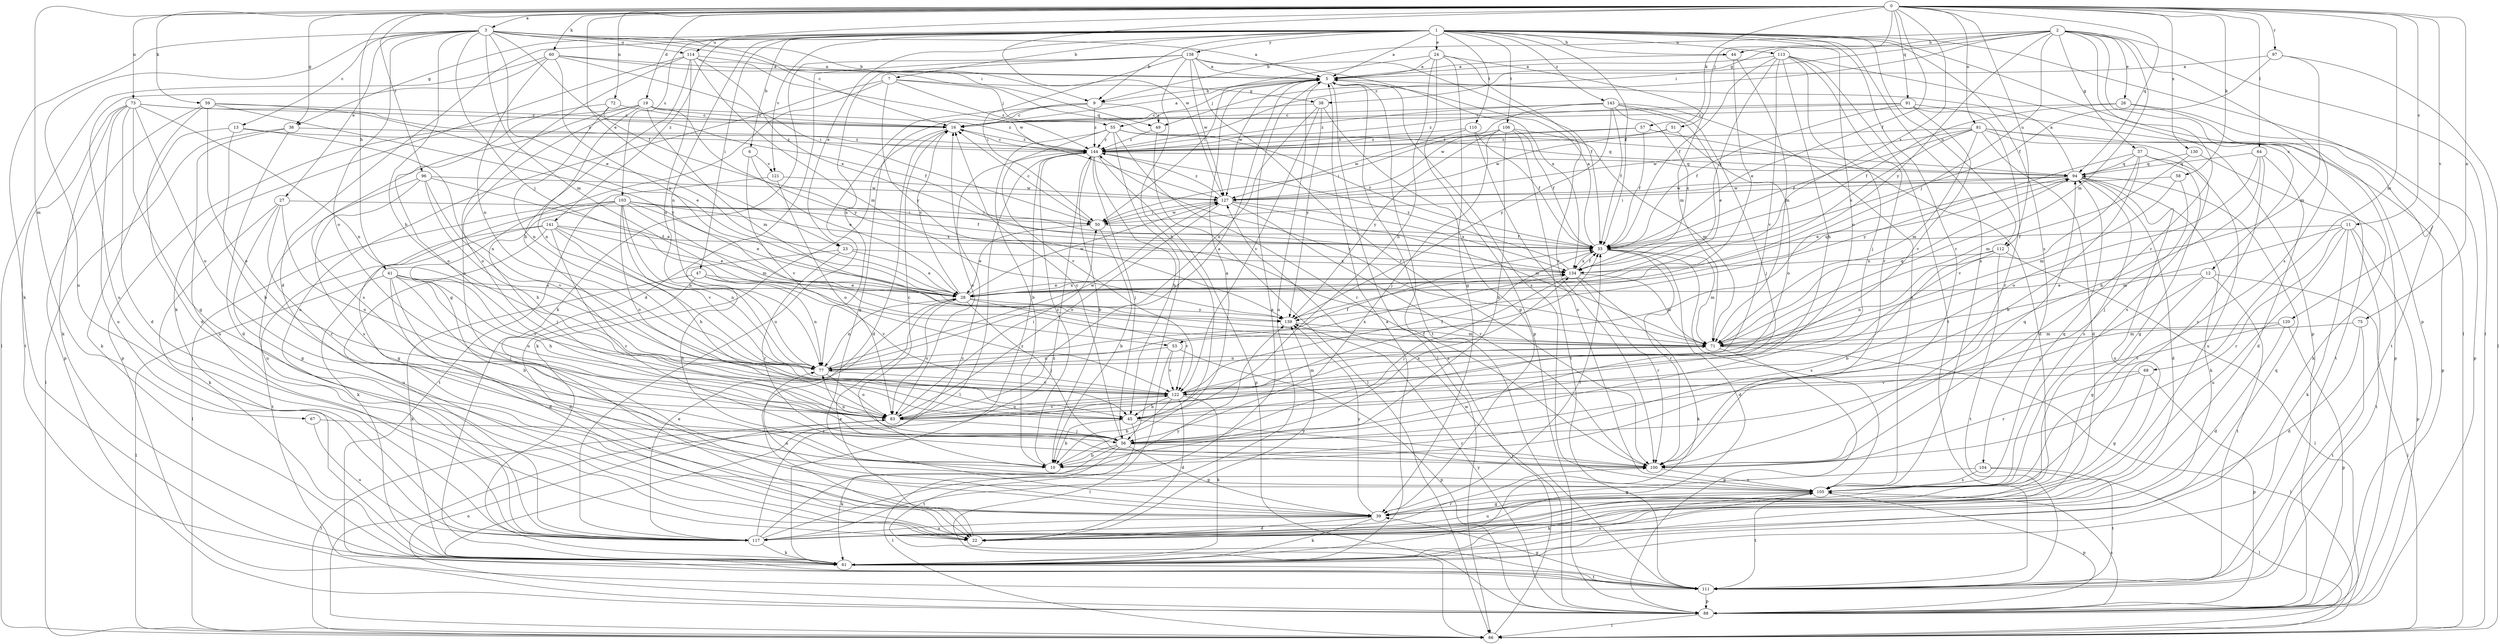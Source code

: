 strict digraph  {
0;
1;
2;
3;
5;
6;
7;
9;
10;
11;
12;
13;
16;
19;
22;
23;
24;
26;
27;
28;
33;
36;
37;
38;
39;
41;
44;
45;
47;
49;
50;
51;
53;
55;
56;
57;
58;
59;
60;
61;
64;
66;
67;
68;
71;
72;
73;
75;
77;
81;
83;
88;
91;
94;
96;
97;
100;
103;
104;
105;
106;
110;
111;
112;
113;
114;
117;
120;
121;
122;
127;
130;
134;
138;
139;
141;
143;
144;
0 -> 3  [label=a];
0 -> 11  [label=c];
0 -> 19  [label=d];
0 -> 23  [label=e];
0 -> 33  [label=f];
0 -> 36  [label=g];
0 -> 41  [label=h];
0 -> 51  [label=j];
0 -> 57  [label=k];
0 -> 58  [label=k];
0 -> 59  [label=k];
0 -> 60  [label=k];
0 -> 64  [label=l];
0 -> 67  [label=m];
0 -> 68  [label=m];
0 -> 72  [label=n];
0 -> 73  [label=n];
0 -> 75  [label=n];
0 -> 81  [label=o];
0 -> 91  [label=q];
0 -> 94  [label=q];
0 -> 96  [label=r];
0 -> 97  [label=r];
0 -> 103  [label=s];
0 -> 112  [label=u];
0 -> 120  [label=v];
0 -> 127  [label=w];
0 -> 130  [label=x];
0 -> 134  [label=x];
1 -> 5  [label=a];
1 -> 6  [label=b];
1 -> 7  [label=b];
1 -> 9  [label=b];
1 -> 22  [label=d];
1 -> 23  [label=e];
1 -> 24  [label=e];
1 -> 33  [label=f];
1 -> 36  [label=g];
1 -> 44  [label=h];
1 -> 47  [label=i];
1 -> 66  [label=l];
1 -> 77  [label=n];
1 -> 83  [label=o];
1 -> 88  [label=p];
1 -> 100  [label=r];
1 -> 104  [label=s];
1 -> 105  [label=s];
1 -> 106  [label=t];
1 -> 110  [label=t];
1 -> 112  [label=u];
1 -> 113  [label=u];
1 -> 114  [label=u];
1 -> 121  [label=v];
1 -> 138  [label=y];
1 -> 141  [label=z];
1 -> 143  [label=z];
2 -> 9  [label=b];
2 -> 12  [label=c];
2 -> 26  [label=e];
2 -> 37  [label=g];
2 -> 38  [label=g];
2 -> 44  [label=h];
2 -> 49  [label=i];
2 -> 53  [label=j];
2 -> 66  [label=l];
2 -> 71  [label=m];
2 -> 100  [label=r];
2 -> 105  [label=s];
2 -> 139  [label=y];
2 -> 144  [label=z];
3 -> 5  [label=a];
3 -> 9  [label=b];
3 -> 13  [label=c];
3 -> 16  [label=c];
3 -> 27  [label=e];
3 -> 28  [label=e];
3 -> 33  [label=f];
3 -> 45  [label=h];
3 -> 49  [label=i];
3 -> 53  [label=j];
3 -> 61  [label=k];
3 -> 71  [label=m];
3 -> 83  [label=o];
3 -> 114  [label=u];
3 -> 117  [label=u];
5 -> 9  [label=b];
5 -> 55  [label=j];
5 -> 66  [label=l];
5 -> 105  [label=s];
5 -> 111  [label=t];
5 -> 117  [label=u];
5 -> 127  [label=w];
6 -> 28  [label=e];
6 -> 121  [label=v];
6 -> 122  [label=v];
7 -> 38  [label=g];
7 -> 39  [label=g];
7 -> 55  [label=j];
7 -> 117  [label=u];
7 -> 139  [label=y];
7 -> 144  [label=z];
9 -> 16  [label=c];
9 -> 39  [label=g];
9 -> 49  [label=i];
9 -> 117  [label=u];
9 -> 144  [label=z];
10 -> 5  [label=a];
10 -> 16  [label=c];
10 -> 144  [label=z];
11 -> 33  [label=f];
11 -> 61  [label=k];
11 -> 71  [label=m];
11 -> 88  [label=p];
11 -> 100  [label=r];
11 -> 111  [label=t];
11 -> 117  [label=u];
12 -> 28  [label=e];
12 -> 39  [label=g];
12 -> 56  [label=j];
12 -> 66  [label=l];
12 -> 111  [label=t];
13 -> 10  [label=b];
13 -> 61  [label=k];
13 -> 77  [label=n];
13 -> 144  [label=z];
16 -> 5  [label=a];
16 -> 22  [label=d];
16 -> 61  [label=k];
16 -> 144  [label=z];
19 -> 16  [label=c];
19 -> 71  [label=m];
19 -> 77  [label=n];
19 -> 83  [label=o];
19 -> 88  [label=p];
19 -> 105  [label=s];
19 -> 139  [label=y];
19 -> 144  [label=z];
22 -> 28  [label=e];
22 -> 139  [label=y];
23 -> 10  [label=b];
23 -> 28  [label=e];
23 -> 100  [label=r];
23 -> 134  [label=x];
24 -> 5  [label=a];
24 -> 39  [label=g];
24 -> 45  [label=h];
24 -> 50  [label=i];
24 -> 71  [label=m];
24 -> 88  [label=p];
24 -> 100  [label=r];
26 -> 16  [label=c];
26 -> 33  [label=f];
26 -> 88  [label=p];
26 -> 111  [label=t];
27 -> 39  [label=g];
27 -> 50  [label=i];
27 -> 61  [label=k];
27 -> 83  [label=o];
27 -> 100  [label=r];
28 -> 16  [label=c];
28 -> 56  [label=j];
28 -> 77  [label=n];
28 -> 83  [label=o];
28 -> 94  [label=q];
28 -> 122  [label=v];
28 -> 127  [label=w];
28 -> 134  [label=x];
28 -> 139  [label=y];
33 -> 5  [label=a];
33 -> 22  [label=d];
33 -> 71  [label=m];
33 -> 100  [label=r];
33 -> 105  [label=s];
33 -> 134  [label=x];
36 -> 22  [label=d];
36 -> 66  [label=l];
36 -> 117  [label=u];
36 -> 144  [label=z];
37 -> 10  [label=b];
37 -> 39  [label=g];
37 -> 94  [label=q];
37 -> 117  [label=u];
37 -> 122  [label=v];
37 -> 139  [label=y];
38 -> 16  [label=c];
38 -> 39  [label=g];
38 -> 77  [label=n];
38 -> 122  [label=v];
38 -> 139  [label=y];
39 -> 22  [label=d];
39 -> 33  [label=f];
39 -> 61  [label=k];
39 -> 77  [label=n];
39 -> 117  [label=u];
39 -> 139  [label=y];
41 -> 10  [label=b];
41 -> 22  [label=d];
41 -> 28  [label=e];
41 -> 45  [label=h];
41 -> 56  [label=j];
41 -> 66  [label=l];
41 -> 83  [label=o];
41 -> 122  [label=v];
44 -> 5  [label=a];
44 -> 28  [label=e];
44 -> 71  [label=m];
45 -> 10  [label=b];
45 -> 100  [label=r];
45 -> 111  [label=t];
47 -> 22  [label=d];
47 -> 28  [label=e];
47 -> 61  [label=k];
47 -> 77  [label=n];
47 -> 122  [label=v];
49 -> 66  [label=l];
49 -> 144  [label=z];
50 -> 10  [label=b];
50 -> 16  [label=c];
50 -> 28  [label=e];
50 -> 33  [label=f];
50 -> 127  [label=w];
51 -> 83  [label=o];
51 -> 127  [label=w];
51 -> 144  [label=z];
53 -> 66  [label=l];
53 -> 77  [label=n];
53 -> 88  [label=p];
53 -> 122  [label=v];
55 -> 10  [label=b];
55 -> 33  [label=f];
55 -> 56  [label=j];
55 -> 94  [label=q];
55 -> 100  [label=r];
55 -> 122  [label=v];
55 -> 144  [label=z];
56 -> 10  [label=b];
56 -> 16  [label=c];
56 -> 39  [label=g];
56 -> 61  [label=k];
56 -> 66  [label=l];
56 -> 77  [label=n];
56 -> 100  [label=r];
56 -> 134  [label=x];
57 -> 22  [label=d];
57 -> 33  [label=f];
57 -> 50  [label=i];
57 -> 144  [label=z];
58 -> 56  [label=j];
58 -> 71  [label=m];
58 -> 127  [label=w];
59 -> 16  [label=c];
59 -> 22  [label=d];
59 -> 28  [label=e];
59 -> 83  [label=o];
59 -> 88  [label=p];
59 -> 139  [label=y];
60 -> 5  [label=a];
60 -> 50  [label=i];
60 -> 66  [label=l];
60 -> 77  [label=n];
60 -> 94  [label=q];
60 -> 117  [label=u];
60 -> 139  [label=y];
61 -> 5  [label=a];
61 -> 94  [label=q];
61 -> 105  [label=s];
61 -> 111  [label=t];
61 -> 144  [label=z];
64 -> 22  [label=d];
64 -> 45  [label=h];
64 -> 83  [label=o];
64 -> 94  [label=q];
64 -> 105  [label=s];
66 -> 5  [label=a];
67 -> 56  [label=j];
67 -> 117  [label=u];
68 -> 39  [label=g];
68 -> 88  [label=p];
68 -> 100  [label=r];
68 -> 122  [label=v];
71 -> 66  [label=l];
71 -> 77  [label=n];
71 -> 88  [label=p];
71 -> 94  [label=q];
71 -> 144  [label=z];
72 -> 16  [label=c];
72 -> 33  [label=f];
72 -> 77  [label=n];
72 -> 83  [label=o];
73 -> 16  [label=c];
73 -> 22  [label=d];
73 -> 39  [label=g];
73 -> 61  [label=k];
73 -> 77  [label=n];
73 -> 83  [label=o];
73 -> 111  [label=t];
73 -> 117  [label=u];
73 -> 144  [label=z];
75 -> 22  [label=d];
75 -> 71  [label=m];
75 -> 111  [label=t];
77 -> 33  [label=f];
77 -> 83  [label=o];
77 -> 122  [label=v];
77 -> 127  [label=w];
77 -> 134  [label=x];
81 -> 22  [label=d];
81 -> 33  [label=f];
81 -> 71  [label=m];
81 -> 88  [label=p];
81 -> 105  [label=s];
81 -> 111  [label=t];
81 -> 127  [label=w];
81 -> 134  [label=x];
81 -> 144  [label=z];
83 -> 5  [label=a];
83 -> 33  [label=f];
83 -> 50  [label=i];
83 -> 56  [label=j];
83 -> 66  [label=l];
83 -> 122  [label=v];
88 -> 66  [label=l];
88 -> 83  [label=o];
88 -> 105  [label=s];
88 -> 127  [label=w];
88 -> 139  [label=y];
91 -> 16  [label=c];
91 -> 33  [label=f];
91 -> 88  [label=p];
91 -> 100  [label=r];
91 -> 122  [label=v];
91 -> 144  [label=z];
94 -> 5  [label=a];
94 -> 22  [label=d];
94 -> 28  [label=e];
94 -> 50  [label=i];
94 -> 61  [label=k];
94 -> 105  [label=s];
94 -> 117  [label=u];
94 -> 127  [label=w];
96 -> 28  [label=e];
96 -> 45  [label=h];
96 -> 105  [label=s];
96 -> 117  [label=u];
96 -> 122  [label=v];
96 -> 127  [label=w];
97 -> 5  [label=a];
97 -> 33  [label=f];
97 -> 66  [label=l];
97 -> 71  [label=m];
100 -> 94  [label=q];
100 -> 105  [label=s];
103 -> 28  [label=e];
103 -> 33  [label=f];
103 -> 39  [label=g];
103 -> 50  [label=i];
103 -> 56  [label=j];
103 -> 66  [label=l];
103 -> 71  [label=m];
103 -> 77  [label=n];
103 -> 83  [label=o];
103 -> 122  [label=v];
103 -> 134  [label=x];
104 -> 39  [label=g];
104 -> 66  [label=l];
104 -> 105  [label=s];
104 -> 111  [label=t];
105 -> 39  [label=g];
105 -> 61  [label=k];
105 -> 88  [label=p];
105 -> 94  [label=q];
105 -> 111  [label=t];
105 -> 117  [label=u];
106 -> 10  [label=b];
106 -> 33  [label=f];
106 -> 56  [label=j];
106 -> 71  [label=m];
106 -> 111  [label=t];
106 -> 139  [label=y];
106 -> 144  [label=z];
110 -> 33  [label=f];
110 -> 105  [label=s];
110 -> 127  [label=w];
110 -> 144  [label=z];
111 -> 16  [label=c];
111 -> 39  [label=g];
111 -> 88  [label=p];
112 -> 10  [label=b];
112 -> 66  [label=l];
112 -> 77  [label=n];
112 -> 111  [label=t];
112 -> 134  [label=x];
113 -> 5  [label=a];
113 -> 33  [label=f];
113 -> 45  [label=h];
113 -> 56  [label=j];
113 -> 88  [label=p];
113 -> 100  [label=r];
113 -> 111  [label=t];
113 -> 122  [label=v];
113 -> 134  [label=x];
114 -> 5  [label=a];
114 -> 45  [label=h];
114 -> 61  [label=k];
114 -> 71  [label=m];
114 -> 77  [label=n];
114 -> 105  [label=s];
114 -> 127  [label=w];
114 -> 134  [label=x];
117 -> 5  [label=a];
117 -> 28  [label=e];
117 -> 61  [label=k];
117 -> 100  [label=r];
117 -> 139  [label=y];
117 -> 144  [label=z];
120 -> 22  [label=d];
120 -> 71  [label=m];
120 -> 88  [label=p];
120 -> 122  [label=v];
121 -> 83  [label=o];
121 -> 111  [label=t];
121 -> 127  [label=w];
122 -> 10  [label=b];
122 -> 22  [label=d];
122 -> 33  [label=f];
122 -> 45  [label=h];
122 -> 61  [label=k];
122 -> 71  [label=m];
122 -> 83  [label=o];
127 -> 50  [label=i];
127 -> 71  [label=m];
127 -> 83  [label=o];
127 -> 100  [label=r];
127 -> 134  [label=x];
127 -> 144  [label=z];
130 -> 61  [label=k];
130 -> 71  [label=m];
130 -> 94  [label=q];
134 -> 28  [label=e];
134 -> 33  [label=f];
134 -> 56  [label=j];
134 -> 61  [label=k];
134 -> 71  [label=m];
134 -> 100  [label=r];
134 -> 144  [label=z];
138 -> 5  [label=a];
138 -> 22  [label=d];
138 -> 33  [label=f];
138 -> 45  [label=h];
138 -> 50  [label=i];
138 -> 61  [label=k];
138 -> 77  [label=n];
138 -> 100  [label=r];
138 -> 127  [label=w];
138 -> 134  [label=x];
139 -> 71  [label=m];
141 -> 28  [label=e];
141 -> 33  [label=f];
141 -> 45  [label=h];
141 -> 61  [label=k];
141 -> 77  [label=n];
141 -> 100  [label=r];
141 -> 111  [label=t];
141 -> 117  [label=u];
143 -> 16  [label=c];
143 -> 28  [label=e];
143 -> 33  [label=f];
143 -> 56  [label=j];
143 -> 105  [label=s];
143 -> 127  [label=w];
143 -> 134  [label=x];
143 -> 139  [label=y];
143 -> 144  [label=z];
144 -> 10  [label=b];
144 -> 16  [label=c];
144 -> 45  [label=h];
144 -> 56  [label=j];
144 -> 66  [label=l];
144 -> 83  [label=o];
144 -> 88  [label=p];
144 -> 94  [label=q];
}
